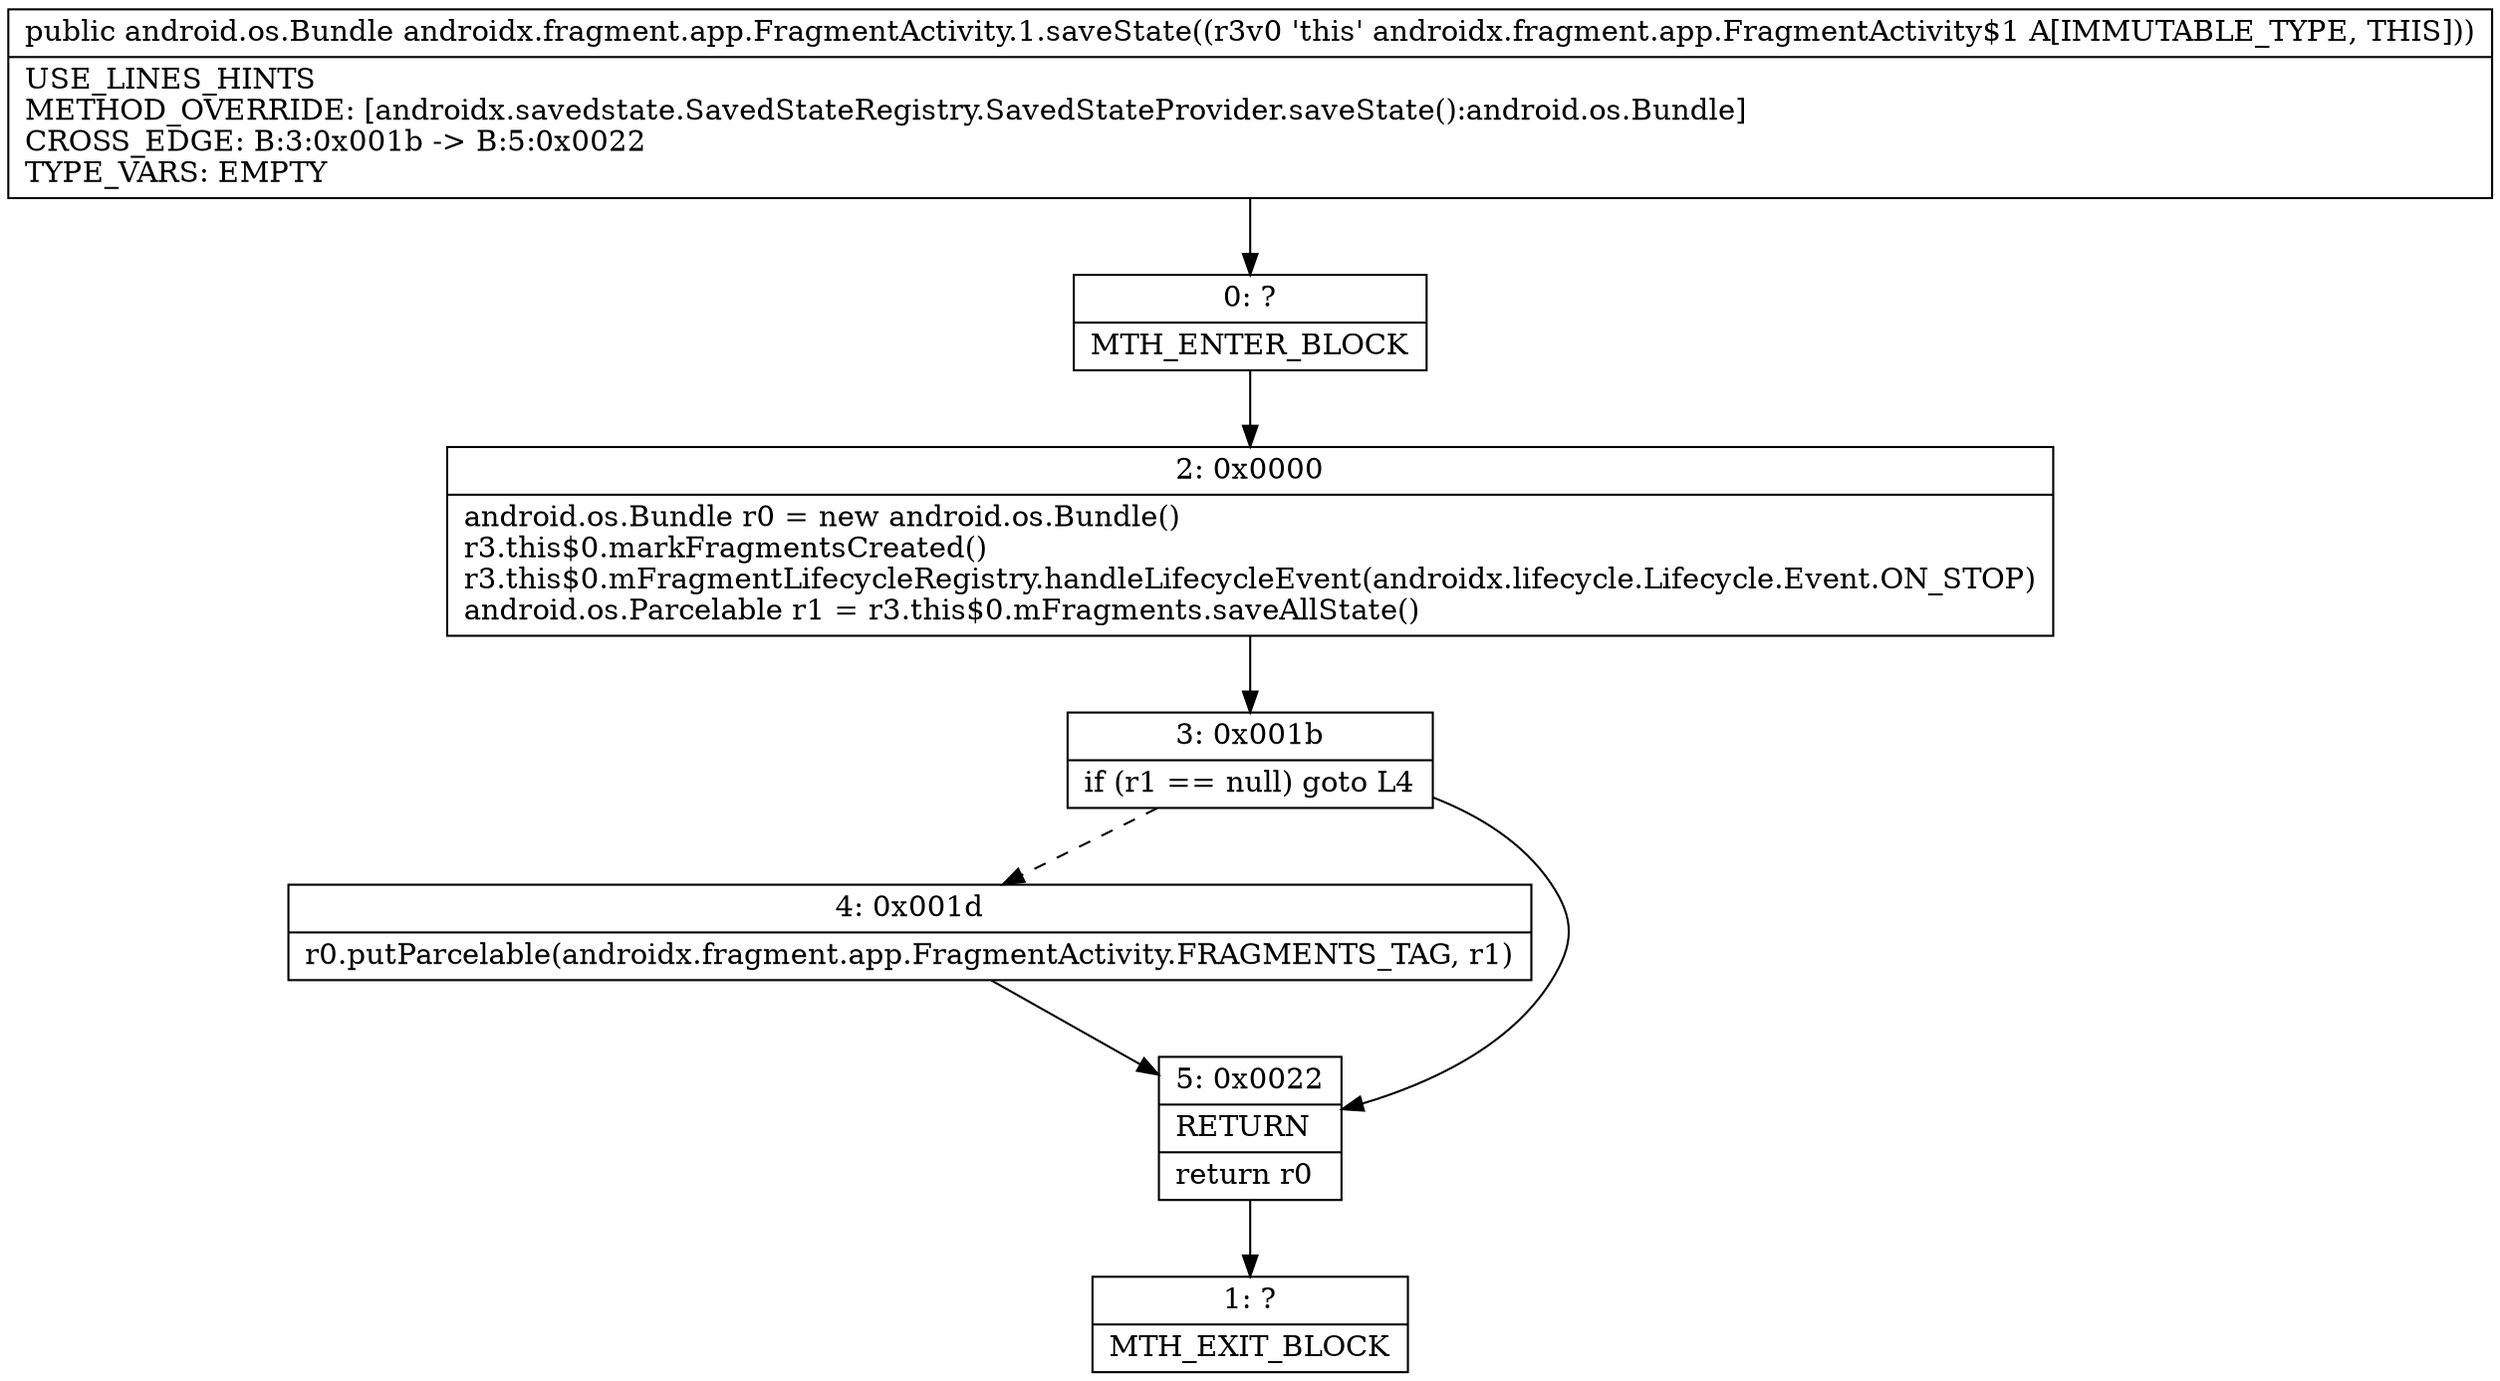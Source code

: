 digraph "CFG forandroidx.fragment.app.FragmentActivity.1.saveState()Landroid\/os\/Bundle;" {
Node_0 [shape=record,label="{0\:\ ?|MTH_ENTER_BLOCK\l}"];
Node_2 [shape=record,label="{2\:\ 0x0000|android.os.Bundle r0 = new android.os.Bundle()\lr3.this$0.markFragmentsCreated()\lr3.this$0.mFragmentLifecycleRegistry.handleLifecycleEvent(androidx.lifecycle.Lifecycle.Event.ON_STOP)\landroid.os.Parcelable r1 = r3.this$0.mFragments.saveAllState()\l}"];
Node_3 [shape=record,label="{3\:\ 0x001b|if (r1 == null) goto L4\l}"];
Node_4 [shape=record,label="{4\:\ 0x001d|r0.putParcelable(androidx.fragment.app.FragmentActivity.FRAGMENTS_TAG, r1)\l}"];
Node_5 [shape=record,label="{5\:\ 0x0022|RETURN\l|return r0\l}"];
Node_1 [shape=record,label="{1\:\ ?|MTH_EXIT_BLOCK\l}"];
MethodNode[shape=record,label="{public android.os.Bundle androidx.fragment.app.FragmentActivity.1.saveState((r3v0 'this' androidx.fragment.app.FragmentActivity$1 A[IMMUTABLE_TYPE, THIS]))  | USE_LINES_HINTS\lMETHOD_OVERRIDE: [androidx.savedstate.SavedStateRegistry.SavedStateProvider.saveState():android.os.Bundle]\lCROSS_EDGE: B:3:0x001b \-\> B:5:0x0022\lTYPE_VARS: EMPTY\l}"];
MethodNode -> Node_0;Node_0 -> Node_2;
Node_2 -> Node_3;
Node_3 -> Node_4[style=dashed];
Node_3 -> Node_5;
Node_4 -> Node_5;
Node_5 -> Node_1;
}

